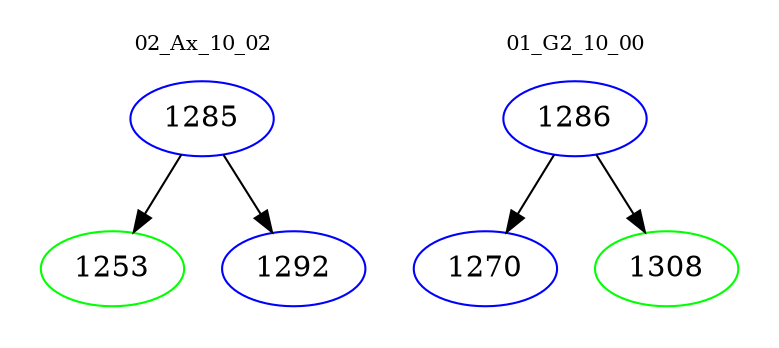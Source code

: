 digraph{
subgraph cluster_0 {
color = white
label = "02_Ax_10_02";
fontsize=10;
T0_1285 [label="1285", color="blue"]
T0_1285 -> T0_1253 [color="black"]
T0_1253 [label="1253", color="green"]
T0_1285 -> T0_1292 [color="black"]
T0_1292 [label="1292", color="blue"]
}
subgraph cluster_1 {
color = white
label = "01_G2_10_00";
fontsize=10;
T1_1286 [label="1286", color="blue"]
T1_1286 -> T1_1270 [color="black"]
T1_1270 [label="1270", color="blue"]
T1_1286 -> T1_1308 [color="black"]
T1_1308 [label="1308", color="green"]
}
}
